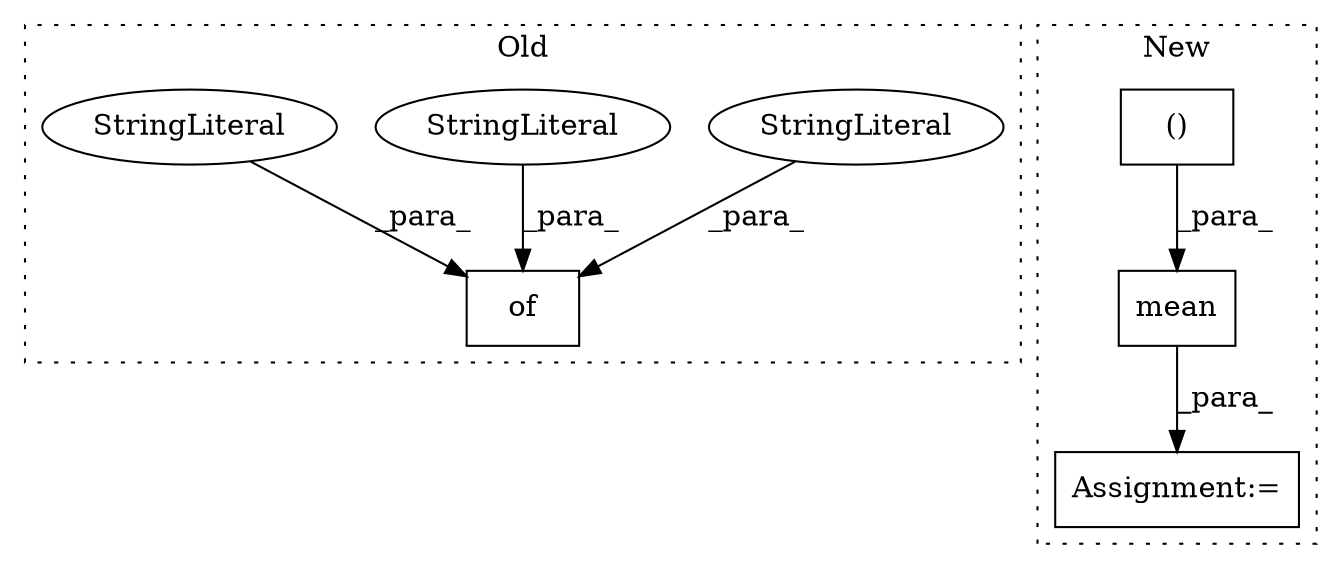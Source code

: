 digraph G {
subgraph cluster0 {
1 [label="of" a="32" s="3502,3590" l="3,1" shape="box"];
3 [label="StringLiteral" a="45" s="3579" l="6" shape="ellipse"];
4 [label="StringLiteral" a="45" s="3505" l="16" shape="ellipse"];
5 [label="StringLiteral" a="45" s="3550" l="6" shape="ellipse"];
label = "Old";
style="dotted";
}
subgraph cluster1 {
2 [label="mean" a="32" s="3413,3451" l="5,1" shape="box"];
6 [label="Assignment:=" a="7" s="3396" l="1" shape="box"];
7 [label="()" a="106" s="3331" l="29" shape="box"];
label = "New";
style="dotted";
}
2 -> 6 [label="_para_"];
3 -> 1 [label="_para_"];
4 -> 1 [label="_para_"];
5 -> 1 [label="_para_"];
7 -> 2 [label="_para_"];
}